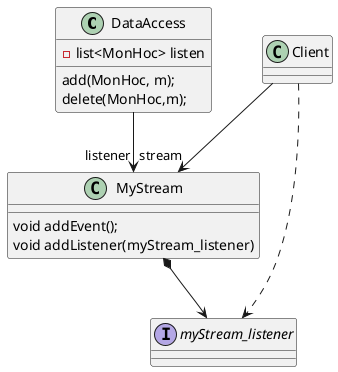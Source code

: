 @startuml
'https://plantuml.com/sequence-diagram

class DataAccess{
- list<MonHoc> listen
add(MonHoc, m);
delete(MonHoc,m);
}
class MyStream{
void addEvent();
void addListener(myStream_listener)
}
interface myStream_listener
class Client
DataAccess --> "listener" MyStream
MyStream *--> myStream_listener
Client --> "stream" MyStream
Client ..> myStream_listener
@enduml